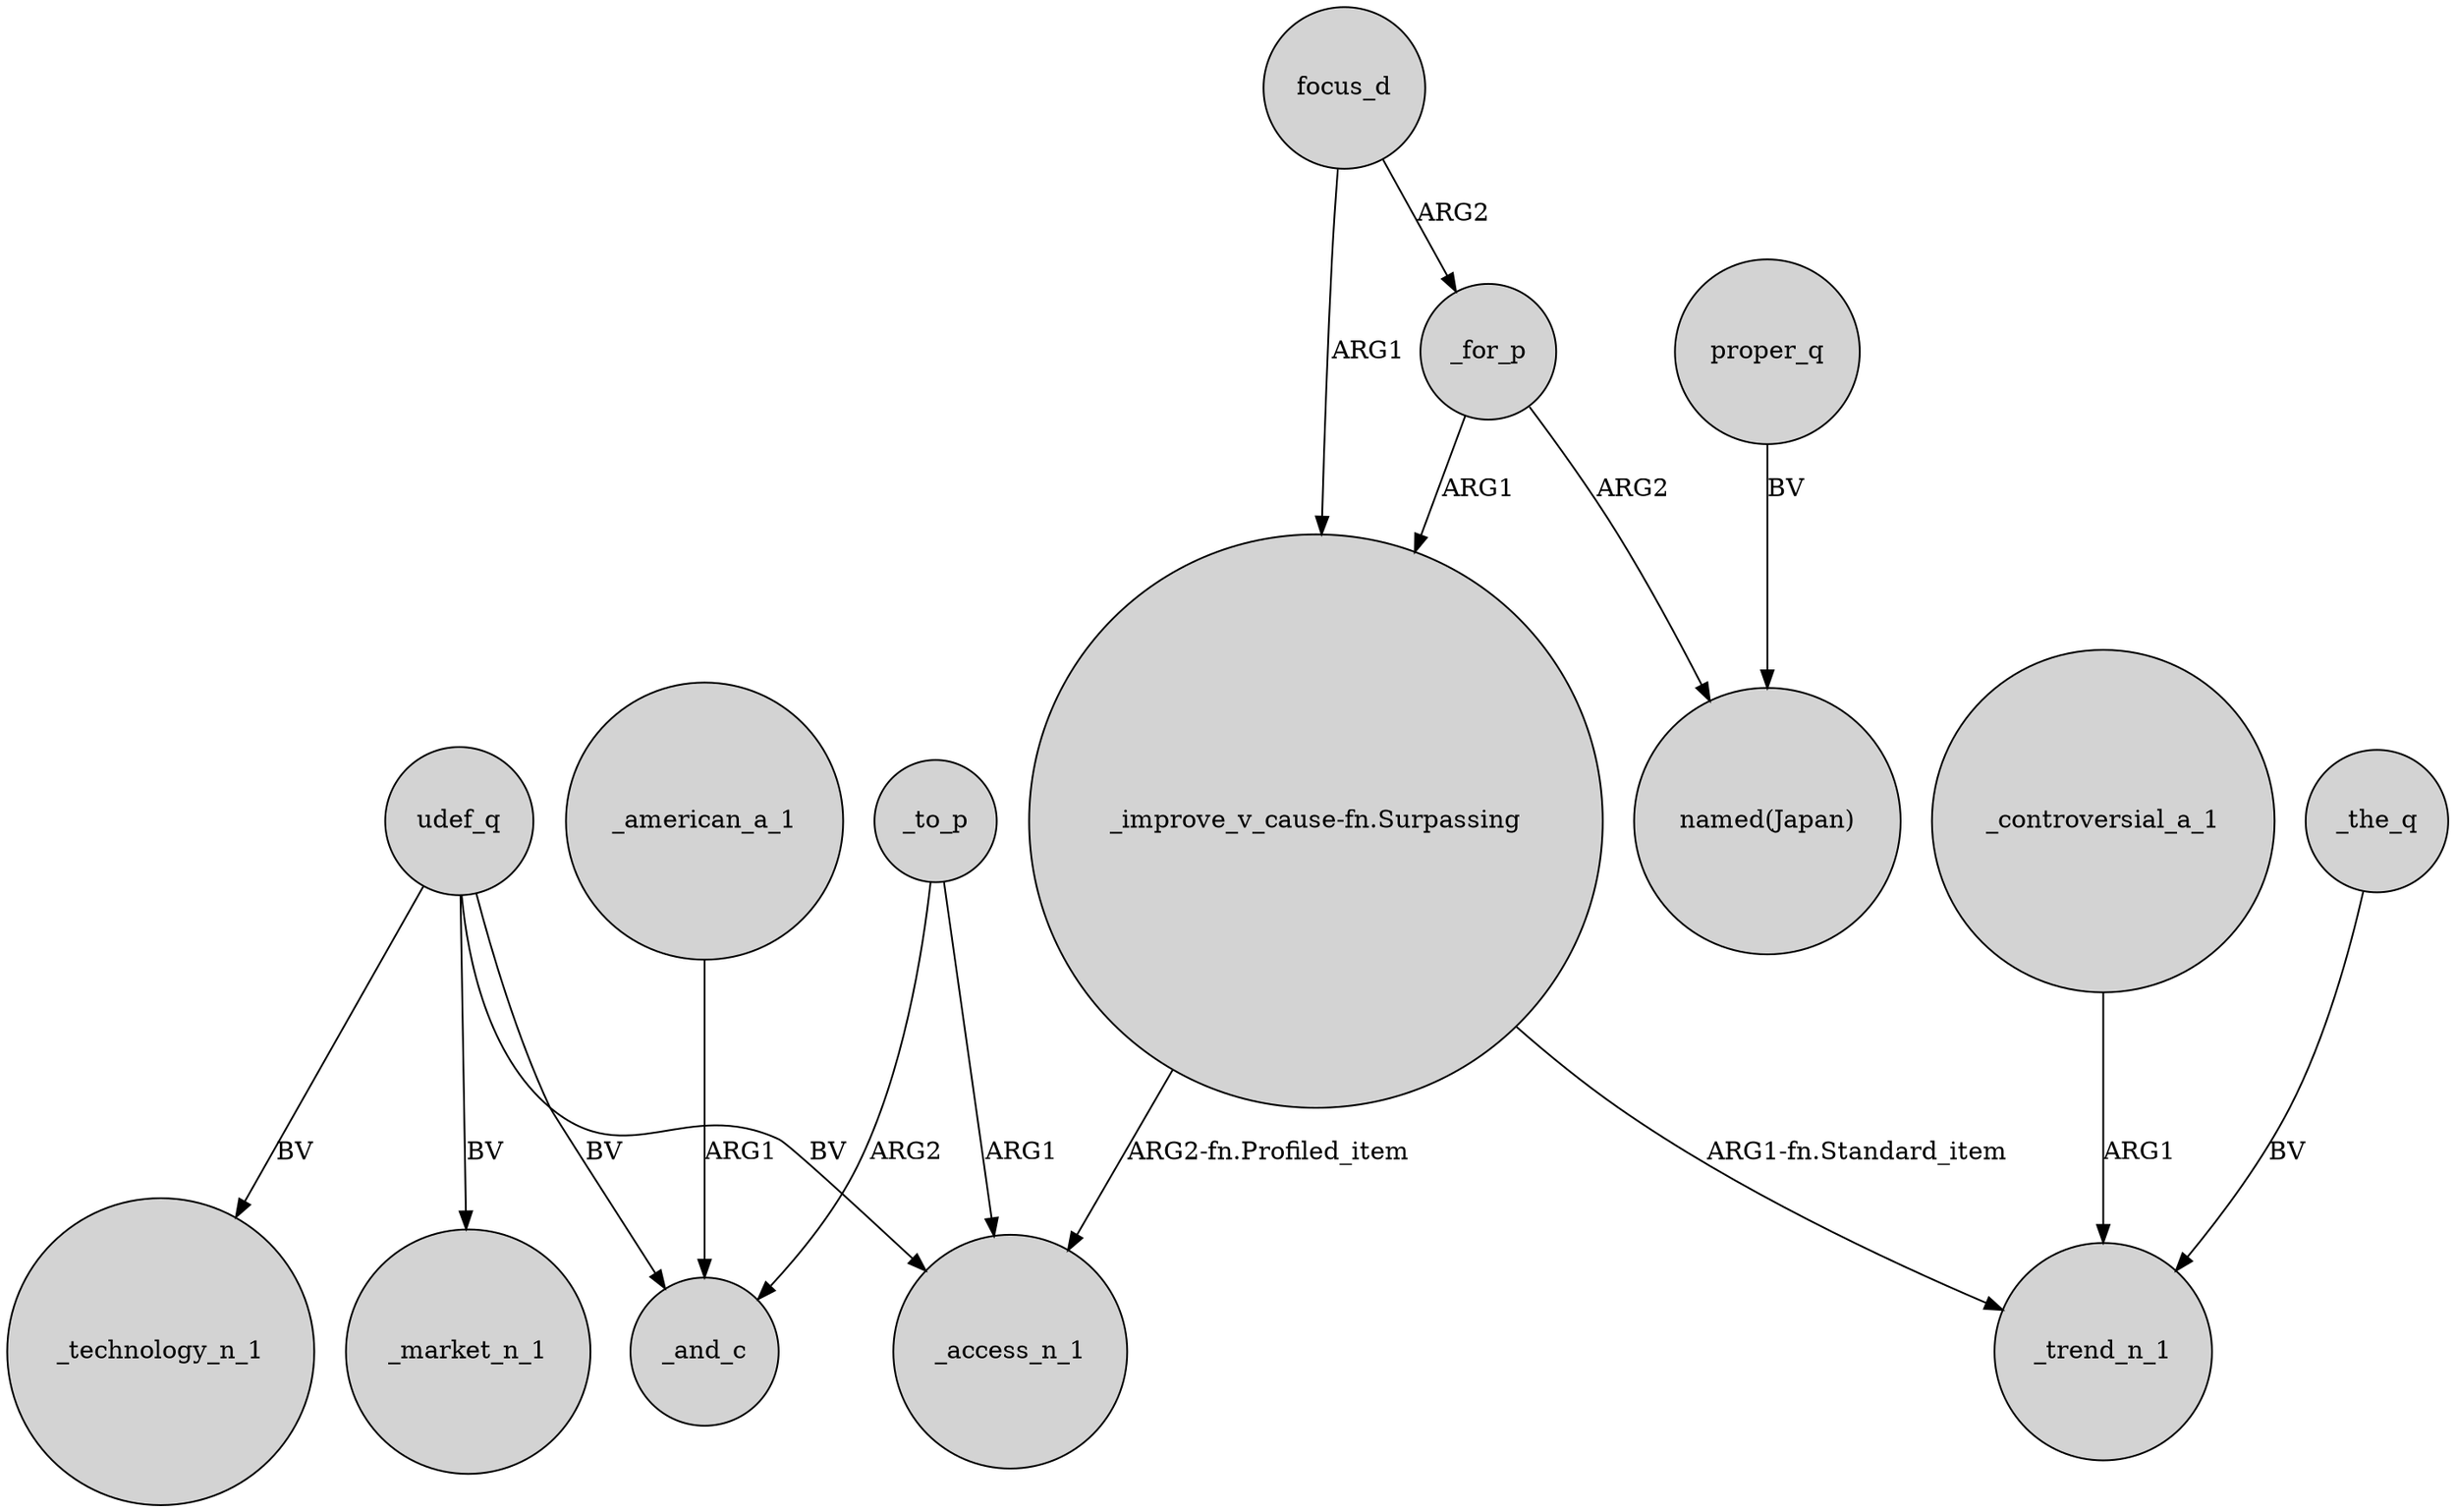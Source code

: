 digraph {
	node [shape=circle style=filled]
	_the_q -> _trend_n_1 [label=BV]
	udef_q -> _technology_n_1 [label=BV]
	_to_p -> _access_n_1 [label=ARG1]
	_for_p -> "named(Japan)" [label=ARG2]
	proper_q -> "named(Japan)" [label=BV]
	udef_q -> _access_n_1 [label=BV]
	focus_d -> _for_p [label=ARG2]
	"_improve_v_cause-fn.Surpassing" -> _access_n_1 [label="ARG2-fn.Profiled_item"]
	_to_p -> _and_c [label=ARG2]
	"_improve_v_cause-fn.Surpassing" -> _trend_n_1 [label="ARG1-fn.Standard_item"]
	_for_p -> "_improve_v_cause-fn.Surpassing" [label=ARG1]
	udef_q -> _and_c [label=BV]
	_controversial_a_1 -> _trend_n_1 [label=ARG1]
	focus_d -> "_improve_v_cause-fn.Surpassing" [label=ARG1]
	udef_q -> _market_n_1 [label=BV]
	_american_a_1 -> _and_c [label=ARG1]
}
